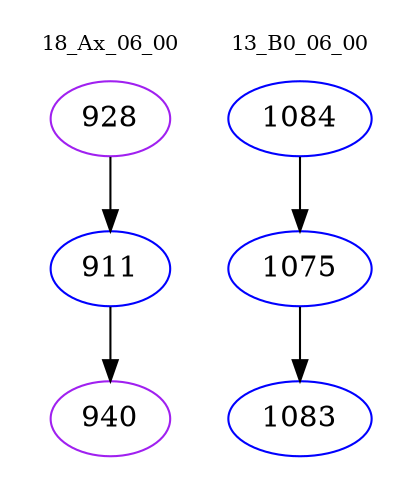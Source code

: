 digraph{
subgraph cluster_0 {
color = white
label = "18_Ax_06_00";
fontsize=10;
T0_928 [label="928", color="purple"]
T0_928 -> T0_911 [color="black"]
T0_911 [label="911", color="blue"]
T0_911 -> T0_940 [color="black"]
T0_940 [label="940", color="purple"]
}
subgraph cluster_1 {
color = white
label = "13_B0_06_00";
fontsize=10;
T1_1084 [label="1084", color="blue"]
T1_1084 -> T1_1075 [color="black"]
T1_1075 [label="1075", color="blue"]
T1_1075 -> T1_1083 [color="black"]
T1_1083 [label="1083", color="blue"]
}
}
